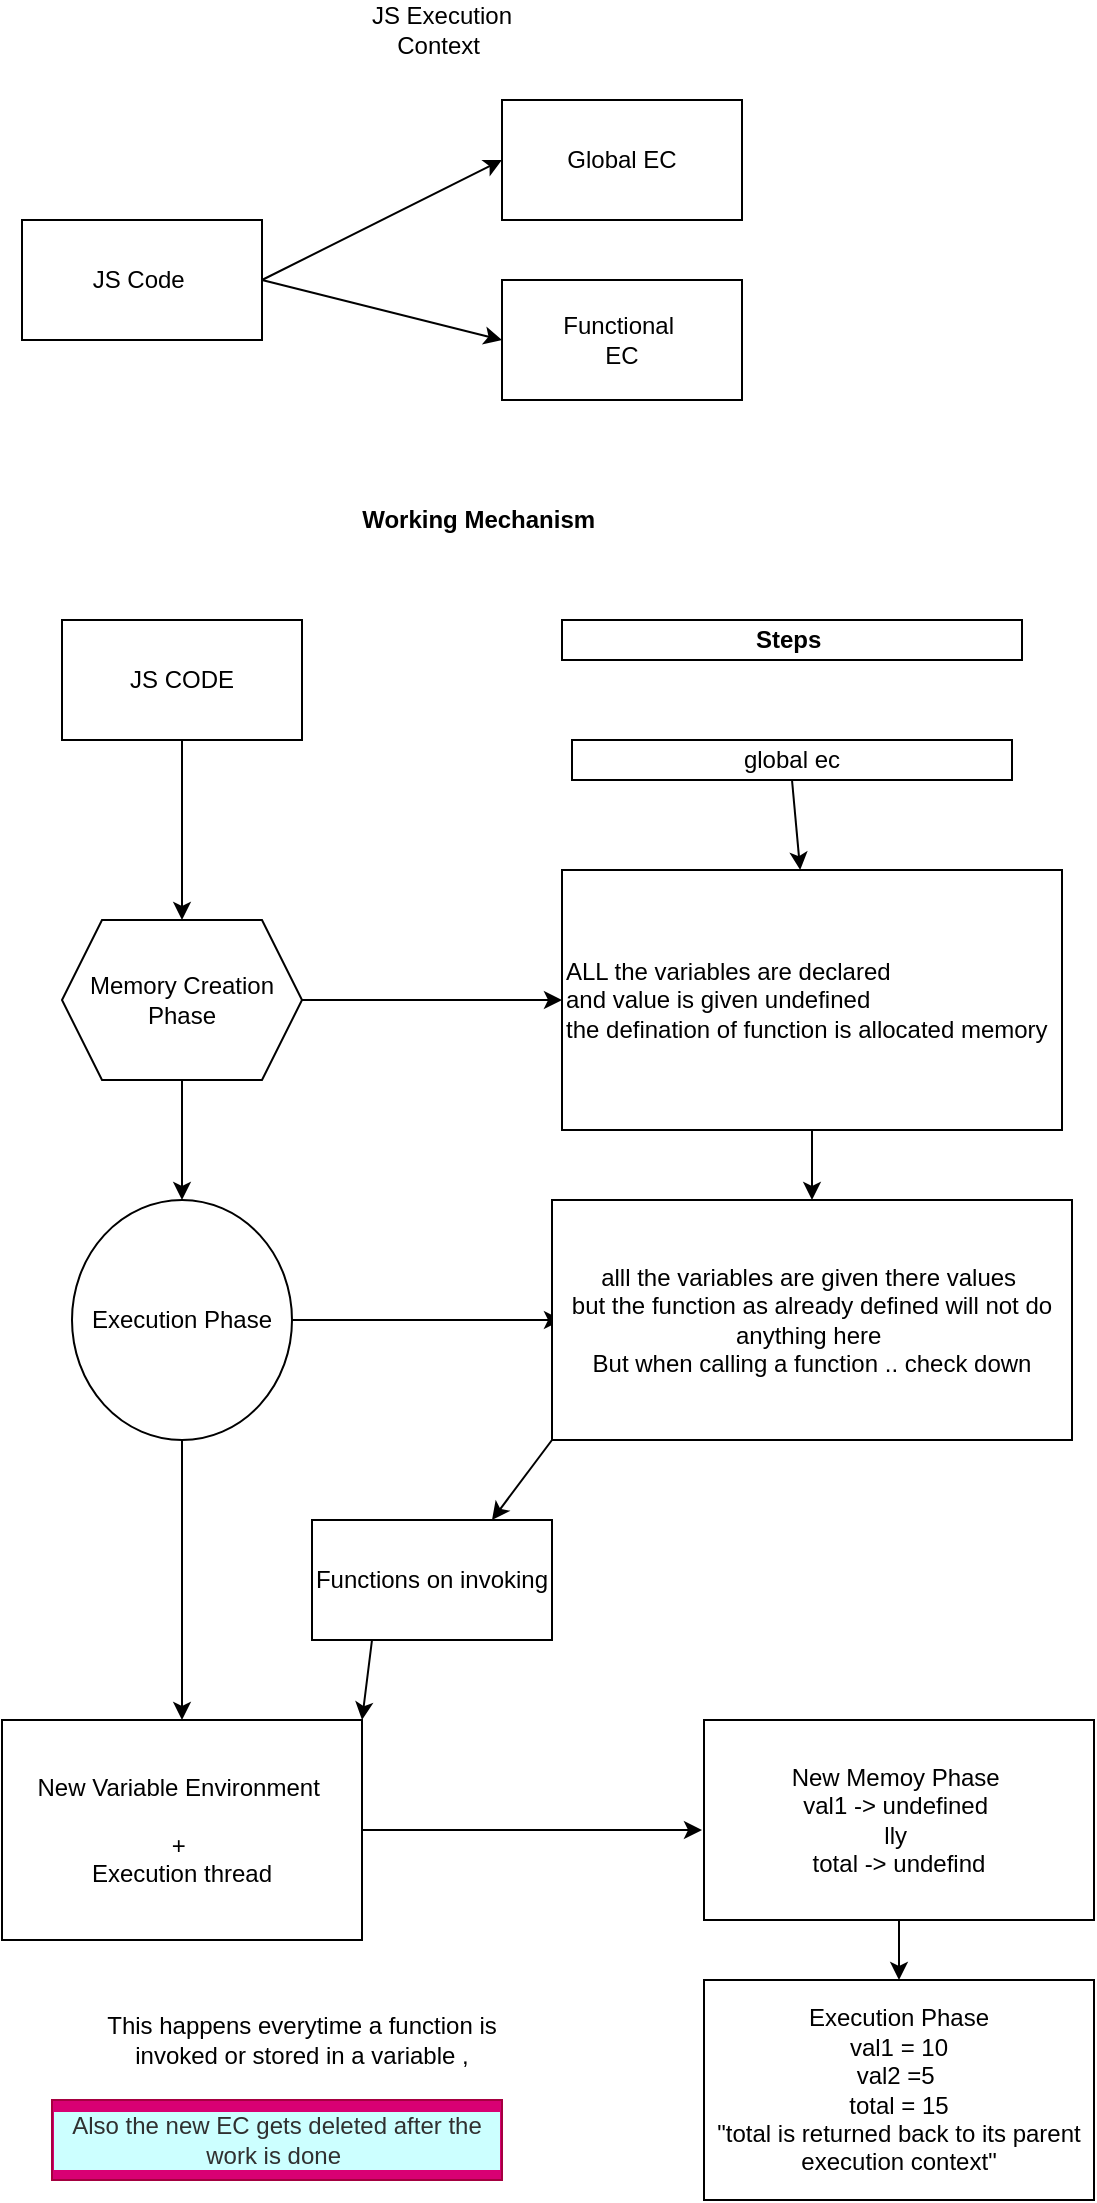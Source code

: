 <mxfile>
    <diagram id="WDvj7XgqpC5_DTz-zFPW" name="Page-1">
        <mxGraphModel dx="604" dy="422" grid="1" gridSize="10" guides="1" tooltips="1" connect="1" arrows="1" fold="1" page="1" pageScale="1" pageWidth="827" pageHeight="1169" math="0" shadow="0">
            <root>
                <mxCell id="0"/>
                <mxCell id="1" parent="0"/>
                <mxCell id="3" value="JS Execution Context&amp;nbsp;" style="text;strokeColor=none;align=center;fillColor=none;html=1;verticalAlign=middle;whiteSpace=wrap;rounded=0;" vertex="1" parent="1">
                    <mxGeometry x="210" y="10" width="120" height="30" as="geometry"/>
                </mxCell>
                <mxCell id="7" style="edgeStyle=none;html=1;exitX=1;exitY=0.5;exitDx=0;exitDy=0;entryX=0;entryY=0.5;entryDx=0;entryDy=0;" edge="1" parent="1" source="4" target="5">
                    <mxGeometry relative="1" as="geometry"/>
                </mxCell>
                <mxCell id="8" style="edgeStyle=none;html=1;exitX=1;exitY=0.5;exitDx=0;exitDy=0;entryX=0;entryY=0.5;entryDx=0;entryDy=0;" edge="1" parent="1" source="4" target="6">
                    <mxGeometry relative="1" as="geometry"/>
                </mxCell>
                <mxCell id="4" value="JS Code&amp;nbsp;" style="whiteSpace=wrap;html=1;" vertex="1" parent="1">
                    <mxGeometry x="60" y="120" width="120" height="60" as="geometry"/>
                </mxCell>
                <mxCell id="5" value="Global EC" style="whiteSpace=wrap;html=1;" vertex="1" parent="1">
                    <mxGeometry x="300" y="60" width="120" height="60" as="geometry"/>
                </mxCell>
                <mxCell id="6" value="Functional&amp;nbsp;&lt;br&gt;EC" style="whiteSpace=wrap;html=1;" vertex="1" parent="1">
                    <mxGeometry x="300" y="150" width="120" height="60" as="geometry"/>
                </mxCell>
                <mxCell id="9" value="&lt;b&gt;Working Mechanism&amp;nbsp;&lt;/b&gt;" style="text;strokeColor=none;align=center;fillColor=none;html=1;verticalAlign=middle;whiteSpace=wrap;rounded=0;" vertex="1" parent="1">
                    <mxGeometry x="130" y="250" width="320" height="40" as="geometry"/>
                </mxCell>
                <mxCell id="12" value="" style="edgeStyle=none;html=1;" edge="1" parent="1" source="10" target="11">
                    <mxGeometry relative="1" as="geometry"/>
                </mxCell>
                <mxCell id="10" value="JS CODE" style="whiteSpace=wrap;html=1;" vertex="1" parent="1">
                    <mxGeometry x="80" y="320" width="120" height="60" as="geometry"/>
                </mxCell>
                <mxCell id="14" style="edgeStyle=none;html=1;exitX=0.5;exitY=1;exitDx=0;exitDy=0;" edge="1" parent="1" source="11" target="13">
                    <mxGeometry relative="1" as="geometry"/>
                </mxCell>
                <mxCell id="17" value="" style="edgeStyle=none;html=1;" edge="1" parent="1" source="11" target="16">
                    <mxGeometry relative="1" as="geometry"/>
                </mxCell>
                <mxCell id="11" value="Memory Creation Phase" style="shape=hexagon;perimeter=hexagonPerimeter2;whiteSpace=wrap;html=1;fixedSize=1;" vertex="1" parent="1">
                    <mxGeometry x="80" y="470" width="120" height="80" as="geometry"/>
                </mxCell>
                <mxCell id="25" style="edgeStyle=none;html=1;exitX=1;exitY=0.5;exitDx=0;exitDy=0;" edge="1" parent="1" source="13">
                    <mxGeometry relative="1" as="geometry">
                        <mxPoint x="330" y="670" as="targetPoint"/>
                    </mxGeometry>
                </mxCell>
                <mxCell id="33" style="edgeStyle=none;html=1;exitX=0.5;exitY=1;exitDx=0;exitDy=0;entryX=0.5;entryY=0;entryDx=0;entryDy=0;" edge="1" parent="1" source="13" target="34">
                    <mxGeometry relative="1" as="geometry">
                        <mxPoint x="140" y="840" as="targetPoint"/>
                    </mxGeometry>
                </mxCell>
                <mxCell id="13" value="Execution Phase" style="ellipse;whiteSpace=wrap;html=1;" vertex="1" parent="1">
                    <mxGeometry x="85" y="610" width="110" height="120" as="geometry"/>
                </mxCell>
                <mxCell id="15" value="&lt;b&gt;Steps&amp;nbsp;&lt;/b&gt;" style="whiteSpace=wrap;html=1;" vertex="1" parent="1">
                    <mxGeometry x="330" y="320" width="230" height="20" as="geometry"/>
                </mxCell>
                <mxCell id="28" style="edgeStyle=none;html=1;exitX=0.5;exitY=1;exitDx=0;exitDy=0;entryX=0.5;entryY=0;entryDx=0;entryDy=0;" edge="1" parent="1" source="16" target="26">
                    <mxGeometry relative="1" as="geometry"/>
                </mxCell>
                <mxCell id="16" value="&lt;div style=&quot;&quot;&gt;&lt;span style=&quot;background-color: initial;&quot;&gt;ALL the variables are declared&lt;/span&gt;&lt;/div&gt;&lt;div style=&quot;&quot;&gt;&lt;span style=&quot;background-color: initial;&quot;&gt;and value is given undefined&amp;nbsp;&lt;/span&gt;&lt;/div&gt;&lt;div style=&quot;&quot;&gt;&lt;span style=&quot;background-color: initial;&quot;&gt;the defination of function is allocated memory&lt;/span&gt;&lt;/div&gt;" style="whiteSpace=wrap;html=1;align=left;" vertex="1" parent="1">
                    <mxGeometry x="330" y="445" width="250" height="130" as="geometry"/>
                </mxCell>
                <mxCell id="24" style="edgeStyle=none;html=1;exitX=0.5;exitY=1;exitDx=0;exitDy=0;" edge="1" parent="1" source="18" target="16">
                    <mxGeometry relative="1" as="geometry"/>
                </mxCell>
                <mxCell id="18" value="global ec" style="whiteSpace=wrap;html=1;" vertex="1" parent="1">
                    <mxGeometry x="335" y="380" width="220" height="20" as="geometry"/>
                </mxCell>
                <mxCell id="35" style="edgeStyle=none;html=1;exitX=0;exitY=1;exitDx=0;exitDy=0;entryX=0.75;entryY=0;entryDx=0;entryDy=0;" edge="1" parent="1" source="26" target="32">
                    <mxGeometry relative="1" as="geometry"/>
                </mxCell>
                <mxCell id="26" value="alll the variables are given there values&amp;nbsp;&lt;br&gt;but the function as already defined will not do anything here&amp;nbsp;&lt;br&gt;But when calling a function .. check down" style="whiteSpace=wrap;html=1;" vertex="1" parent="1">
                    <mxGeometry x="325" y="610" width="260" height="120" as="geometry"/>
                </mxCell>
                <mxCell id="36" style="edgeStyle=none;html=1;exitX=0.25;exitY=1;exitDx=0;exitDy=0;entryX=1;entryY=0;entryDx=0;entryDy=0;" edge="1" parent="1" source="32" target="34">
                    <mxGeometry relative="1" as="geometry"/>
                </mxCell>
                <mxCell id="32" value="Functions on invoking&lt;br&gt;" style="whiteSpace=wrap;html=1;" vertex="1" parent="1">
                    <mxGeometry x="205" y="770" width="120" height="60" as="geometry"/>
                </mxCell>
                <mxCell id="37" style="edgeStyle=none;html=1;exitX=1;exitY=0.5;exitDx=0;exitDy=0;" edge="1" parent="1" source="34">
                    <mxGeometry relative="1" as="geometry">
                        <mxPoint x="400" y="925" as="targetPoint"/>
                        <Array as="points">
                            <mxPoint x="310" y="925"/>
                        </Array>
                    </mxGeometry>
                </mxCell>
                <mxCell id="34" value="New Variable Environment&amp;nbsp;&lt;br&gt;&lt;br&gt;+&amp;nbsp;&lt;br&gt;Execution thread" style="whiteSpace=wrap;html=1;" vertex="1" parent="1">
                    <mxGeometry x="50" y="870" width="180" height="110" as="geometry"/>
                </mxCell>
                <mxCell id="40" value="" style="edgeStyle=none;html=1;" edge="1" parent="1" source="38" target="39">
                    <mxGeometry relative="1" as="geometry"/>
                </mxCell>
                <mxCell id="38" value="New Memoy Phase&amp;nbsp;&lt;br&gt;val1 -&amp;gt; undefined&amp;nbsp;&lt;br&gt;lly&amp;nbsp;&lt;br&gt;total -&amp;gt; undefind" style="whiteSpace=wrap;html=1;" vertex="1" parent="1">
                    <mxGeometry x="401" y="870" width="195" height="100" as="geometry"/>
                </mxCell>
                <mxCell id="39" value="Execution Phase&lt;br&gt;val1 = 10&lt;br&gt;val2 =5&amp;nbsp;&lt;br&gt;total = 15&lt;br&gt;&quot;total is returned back to its parent execution context&quot;" style="whiteSpace=wrap;html=1;" vertex="1" parent="1">
                    <mxGeometry x="401" y="1000" width="195" height="110" as="geometry"/>
                </mxCell>
                <mxCell id="41" value="This happens everytime a function is invoked or stored in a variable ,&lt;br&gt;" style="text;strokeColor=none;align=center;fillColor=none;html=1;verticalAlign=middle;whiteSpace=wrap;rounded=0;" vertex="1" parent="1">
                    <mxGeometry x="85" y="1010" width="230" height="40" as="geometry"/>
                </mxCell>
                <mxCell id="42" value="Also the new EC gets deleted after the work is done&amp;nbsp;" style="whiteSpace=wrap;html=1;fillColor=#d80073;fontColor=#303030;strokeColor=#A50040;labelBackgroundColor=#CCFFFF;labelBorderColor=none;" vertex="1" parent="1">
                    <mxGeometry x="75" y="1060" width="225" height="40" as="geometry"/>
                </mxCell>
            </root>
        </mxGraphModel>
    </diagram>
    <diagram id="E4ua1mSOlEr8jn4fLEyu" name="Page-2">
        <mxGraphModel dx="604" dy="1591" grid="1" gridSize="10" guides="1" tooltips="1" connect="1" arrows="1" fold="1" page="1" pageScale="1" pageWidth="827" pageHeight="1169" background="none" math="0" shadow="1">
            <root>
                <mxCell id="0"/>
                <mxCell id="1" parent="0"/>
                <mxCell id="SFB1NHaO1xCoQOcEsnfg-1" value="Call stacks" style="whiteSpace=wrap;html=1;labelBackgroundColor=none;labelBorderColor=none;fontColor=#CCFFFF;rounded=1;verticalAlign=middle;" vertex="1" parent="1">
                    <mxGeometry x="110" y="-410" width="400" height="60" as="geometry"/>
                </mxCell>
                <mxCell id="SFB1NHaO1xCoQOcEsnfg-2" value="" style="whiteSpace=wrap;html=1;rounded=1;labelBackgroundColor=none;labelBorderColor=none;fontColor=#CCFFFF;" vertex="1" parent="1">
                    <mxGeometry x="220" y="-300" width="180" height="300" as="geometry"/>
                </mxCell>
                <mxCell id="SFB1NHaO1xCoQOcEsnfg-3" value="Functions&lt;br&gt;" style="text;strokeColor=none;align=center;fillColor=none;html=1;verticalAlign=middle;whiteSpace=wrap;rounded=0;labelBackgroundColor=none;labelBorderColor=none;fontColor=#CCFFFF;" vertex="1" parent="1">
                    <mxGeometry x="50" y="-240" width="60" height="30" as="geometry"/>
                </mxCell>
                <mxCell id="SFB1NHaO1xCoQOcEsnfg-4" value="Global Ec" style="whiteSpace=wrap;html=1;rounded=1;labelBackgroundColor=none;labelBorderColor=none;fontColor=#CCFFFF;" vertex="1" parent="1">
                    <mxGeometry x="220" y="-60" width="180" height="60" as="geometry"/>
                </mxCell>
                <mxCell id="SFB1NHaO1xCoQOcEsnfg-5" value="ONE()" style="text;strokeColor=none;align=center;fillColor=none;html=1;verticalAlign=middle;whiteSpace=wrap;rounded=0;labelBackgroundColor=none;labelBorderColor=none;fontColor=#CCFFFF;" vertex="1" parent="1">
                    <mxGeometry x="40" y="-180" width="60" height="30" as="geometry"/>
                </mxCell>
                <mxCell id="SFB1NHaO1xCoQOcEsnfg-6" value="TwO()" style="text;strokeColor=none;align=center;fillColor=none;html=1;verticalAlign=middle;whiteSpace=wrap;rounded=0;labelBackgroundColor=none;labelBorderColor=none;fontColor=#CCFFFF;" vertex="1" parent="1">
                    <mxGeometry x="40" y="-140" width="60" height="30" as="geometry"/>
                </mxCell>
                <mxCell id="SFB1NHaO1xCoQOcEsnfg-10" value="Once Executed Funtions are out of the stack" style="text;strokeColor=none;align=center;fillColor=none;html=1;verticalAlign=middle;whiteSpace=wrap;rounded=0;labelBackgroundColor=none;labelBorderColor=none;fontColor=#CCFFFF;" vertex="1" parent="1">
                    <mxGeometry x="480" y="-240" width="60" height="30" as="geometry"/>
                </mxCell>
                <mxCell id="SFB1NHaO1xCoQOcEsnfg-11" value="LIFO = &amp;gt; Last IN First Out , incase of function calling inside function" style="text;strokeColor=none;align=center;fillColor=none;html=1;verticalAlign=middle;whiteSpace=wrap;rounded=0;labelBackgroundColor=none;labelBorderColor=none;fontColor=#CCFFFF;" vertex="1" parent="1">
                    <mxGeometry x="52" y="20" width="500" height="30" as="geometry"/>
                </mxCell>
            </root>
        </mxGraphModel>
    </diagram>
</mxfile>